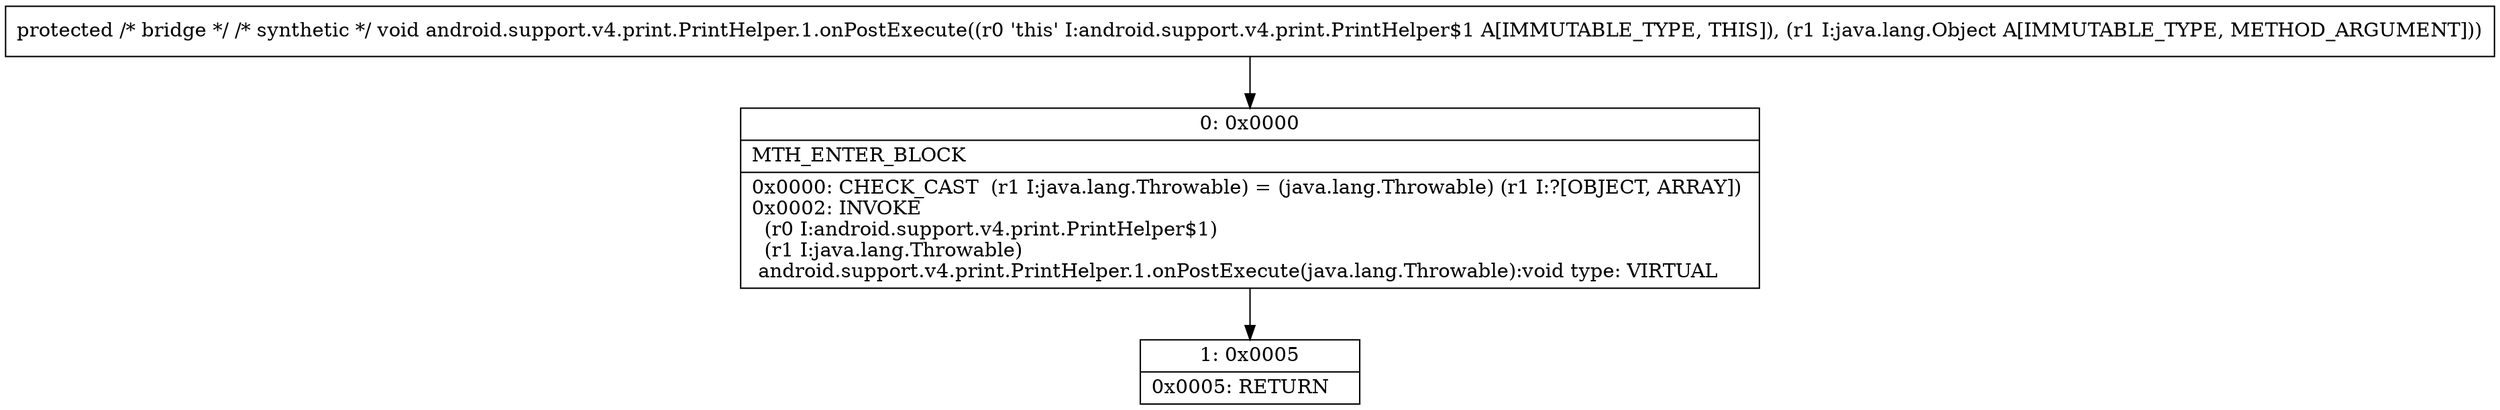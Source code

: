 digraph "CFG forandroid.support.v4.print.PrintHelper.1.onPostExecute(Ljava\/lang\/Object;)V" {
Node_0 [shape=record,label="{0\:\ 0x0000|MTH_ENTER_BLOCK\l|0x0000: CHECK_CAST  (r1 I:java.lang.Throwable) = (java.lang.Throwable) (r1 I:?[OBJECT, ARRAY]) \l0x0002: INVOKE  \l  (r0 I:android.support.v4.print.PrintHelper$1)\l  (r1 I:java.lang.Throwable)\l android.support.v4.print.PrintHelper.1.onPostExecute(java.lang.Throwable):void type: VIRTUAL \l}"];
Node_1 [shape=record,label="{1\:\ 0x0005|0x0005: RETURN   \l}"];
MethodNode[shape=record,label="{protected \/* bridge *\/ \/* synthetic *\/ void android.support.v4.print.PrintHelper.1.onPostExecute((r0 'this' I:android.support.v4.print.PrintHelper$1 A[IMMUTABLE_TYPE, THIS]), (r1 I:java.lang.Object A[IMMUTABLE_TYPE, METHOD_ARGUMENT])) }"];
MethodNode -> Node_0;
Node_0 -> Node_1;
}

